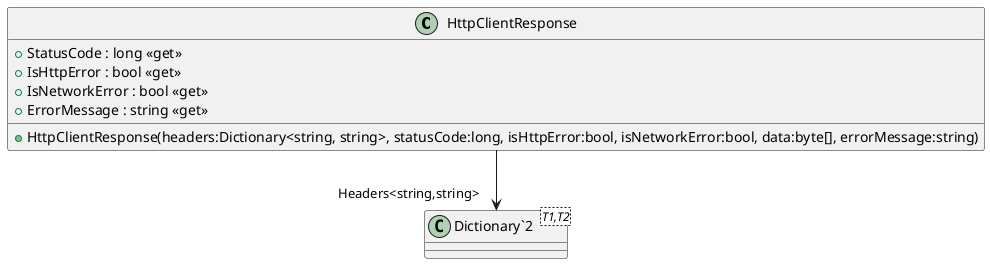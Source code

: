@startuml
class HttpClientResponse {
    + HttpClientResponse(headers:Dictionary<string, string>, statusCode:long, isHttpError:bool, isNetworkError:bool, data:byte[], errorMessage:string)
    + StatusCode : long <<get>>
    + IsHttpError : bool <<get>>
    + IsNetworkError : bool <<get>>
    + ErrorMessage : string <<get>>
}
class "Dictionary`2"<T1,T2> {
}
HttpClientResponse --> "Headers<string,string>" "Dictionary`2"
@enduml
